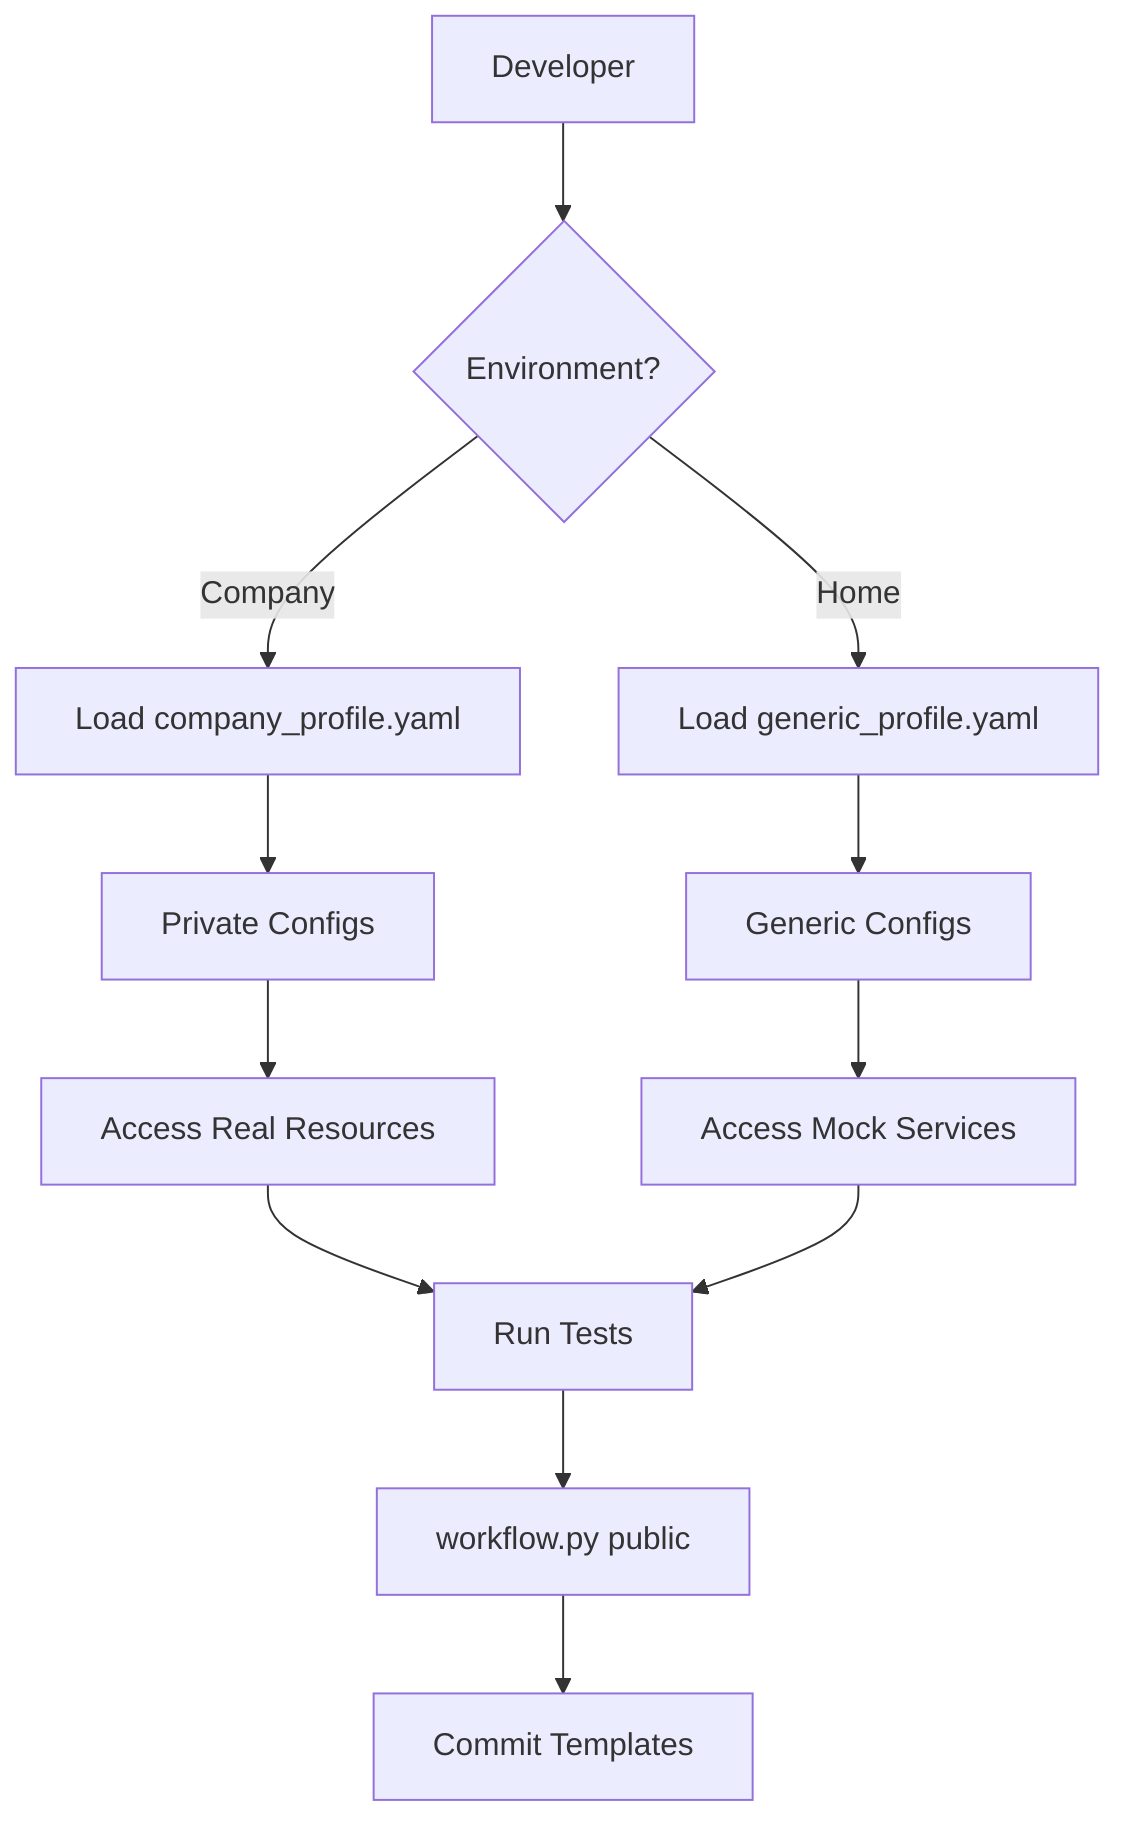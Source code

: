 flowchart TD
    A[Developer] --> B{Environment?}
    B -->|Company| C[Load company_profile.yaml]
    B -->|Home| D[Load generic_profile.yaml]
    C --> E[Private Configs]
    D --> F[Generic Configs]
    E --> G[Access Real Resources]
    F --> H[Access Mock Services]
    G --> I[Run Tests]
    H --> I
    I --> J[workflow.py public]
    J --> K[Commit Templates]